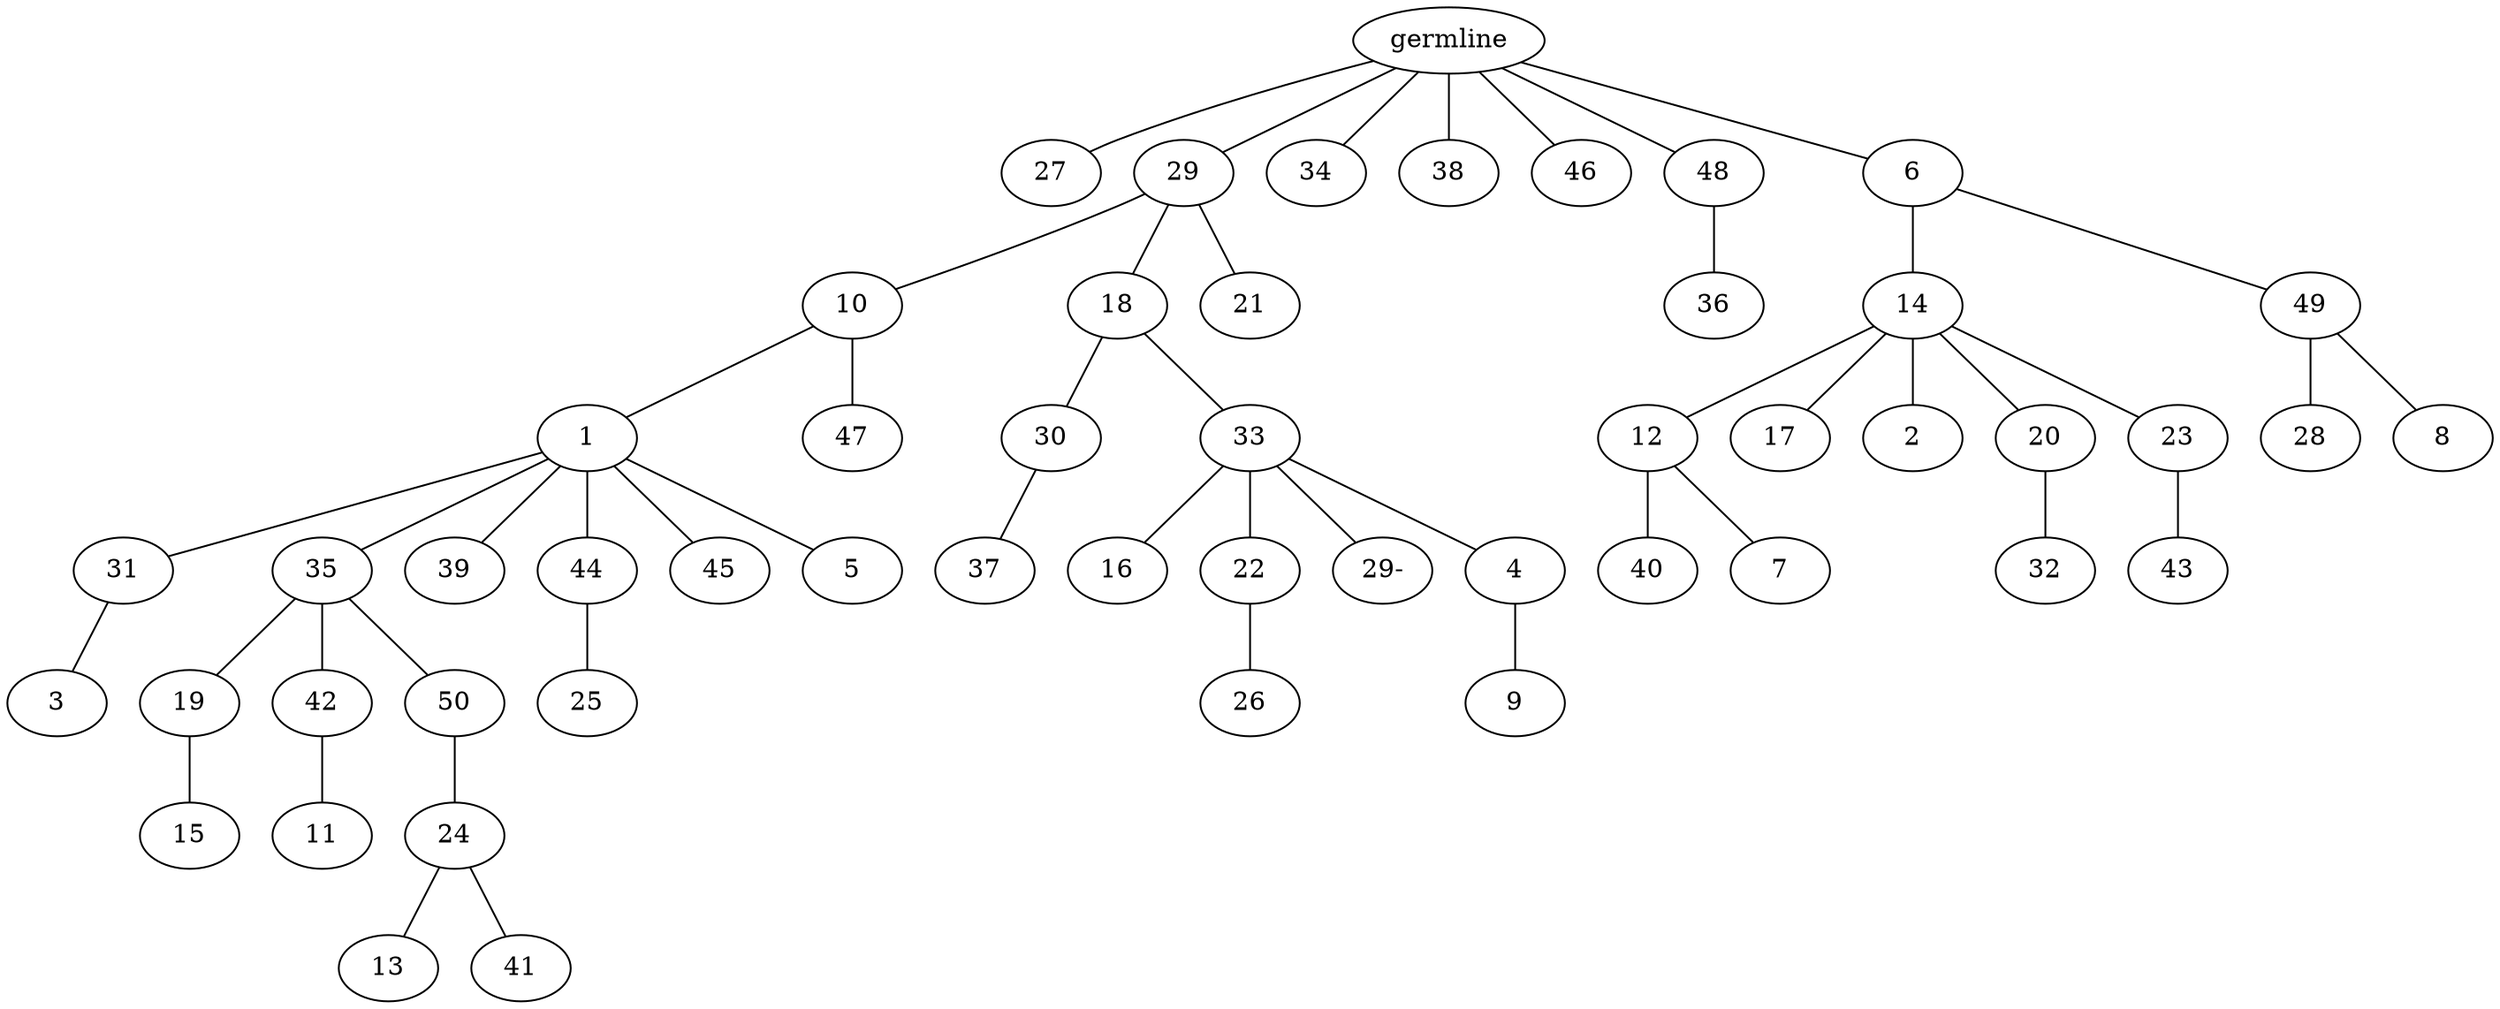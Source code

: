 graph tree {
    "140278242113760" [label="germline"];
    "140278241575744" [label="27"];
    "140278241536608" [label="29"];
    "140278241278992" [label="10"];
    "140278241313504" [label="1"];
    "140278241316336" [label="31"];
    "140278242275136" [label="3"];
    "140278241314080" [label="35"];
    "140278242274608" [label="19"];
    "140278242272448" [label="15"];
    "140278242271440" [label="42"];
    "140278242275040" [label="11"];
    "140278242274944" [label="50"];
    "140278242271392" [label="24"];
    "140278242240112" [label="13"];
    "140278242240208" [label="41"];
    "140278241315088" [label="39"];
    "140278241316384" [label="44"];
    "140278242239296" [label="25"];
    "140278241316240" [label="45"];
    "140278242273984" [label="5"];
    "140278242016944" [label="47"];
    "140278241279136" [label="18"];
    "140278241314848" [label="30"];
    "140278242139392" [label="37"];
    "140278242273408" [label="33"];
    "140278242106288" [label="16"];
    "140278241055600" [label="22"];
    "140278242106432" [label="26"];
    "140278242398752" [label="29-"];
    "140278241056224" [label="4"];
    "140278242105712" [label="9"];
    "140278241277456" [label="21"];
    "140278241578864" [label="34"];
    "140278241537664" [label="38"];
    "140278241279472" [label="46"];
    "140278242320448" [label="48"];
    "140278242105088" [label="36"];
    "140278242139824" [label="6"];
    "140278242106144" [label="14"];
    "140278242212208" [label="12"];
    "140278242281168" [label="40"];
    "140278242281024" [label="7"];
    "140278242210864" [label="17"];
    "140278242280304" [label="2"];
    "140278242282320" [label="20"];
    "140278242283424" [label="32"];
    "140278242098960" [label="23"];
    "140278242280208" [label="43"];
    "140278242107152" [label="49"];
    "140278242211008" [label="28"];
    "140278242211680" [label="8"];
    "140278242113760" -- "140278241575744";
    "140278242113760" -- "140278241536608";
    "140278242113760" -- "140278241578864";
    "140278242113760" -- "140278241537664";
    "140278242113760" -- "140278241279472";
    "140278242113760" -- "140278242320448";
    "140278242113760" -- "140278242139824";
    "140278241536608" -- "140278241278992";
    "140278241536608" -- "140278241279136";
    "140278241536608" -- "140278241277456";
    "140278241278992" -- "140278241313504";
    "140278241278992" -- "140278242016944";
    "140278241313504" -- "140278241316336";
    "140278241313504" -- "140278241314080";
    "140278241313504" -- "140278241315088";
    "140278241313504" -- "140278241316384";
    "140278241313504" -- "140278241316240";
    "140278241313504" -- "140278242273984";
    "140278241316336" -- "140278242275136";
    "140278241314080" -- "140278242274608";
    "140278241314080" -- "140278242271440";
    "140278241314080" -- "140278242274944";
    "140278242274608" -- "140278242272448";
    "140278242271440" -- "140278242275040";
    "140278242274944" -- "140278242271392";
    "140278242271392" -- "140278242240112";
    "140278242271392" -- "140278242240208";
    "140278241316384" -- "140278242239296";
    "140278241279136" -- "140278241314848";
    "140278241279136" -- "140278242273408";
    "140278241314848" -- "140278242139392";
    "140278242273408" -- "140278242106288";
    "140278242273408" -- "140278241055600";
    "140278242273408" -- "140278242398752";
    "140278242273408" -- "140278241056224";
    "140278241055600" -- "140278242106432";
    "140278241056224" -- "140278242105712";
    "140278242320448" -- "140278242105088";
    "140278242139824" -- "140278242106144";
    "140278242139824" -- "140278242107152";
    "140278242106144" -- "140278242212208";
    "140278242106144" -- "140278242210864";
    "140278242106144" -- "140278242280304";
    "140278242106144" -- "140278242282320";
    "140278242106144" -- "140278242098960";
    "140278242212208" -- "140278242281168";
    "140278242212208" -- "140278242281024";
    "140278242282320" -- "140278242283424";
    "140278242098960" -- "140278242280208";
    "140278242107152" -- "140278242211008";
    "140278242107152" -- "140278242211680";
}
